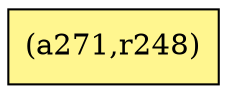 digraph G {
rankdir=BT;ranksep="2.0";
"(a271,r248)" [shape=record,fillcolor=khaki1,style=filled,label="{(a271,r248)}"];
}
